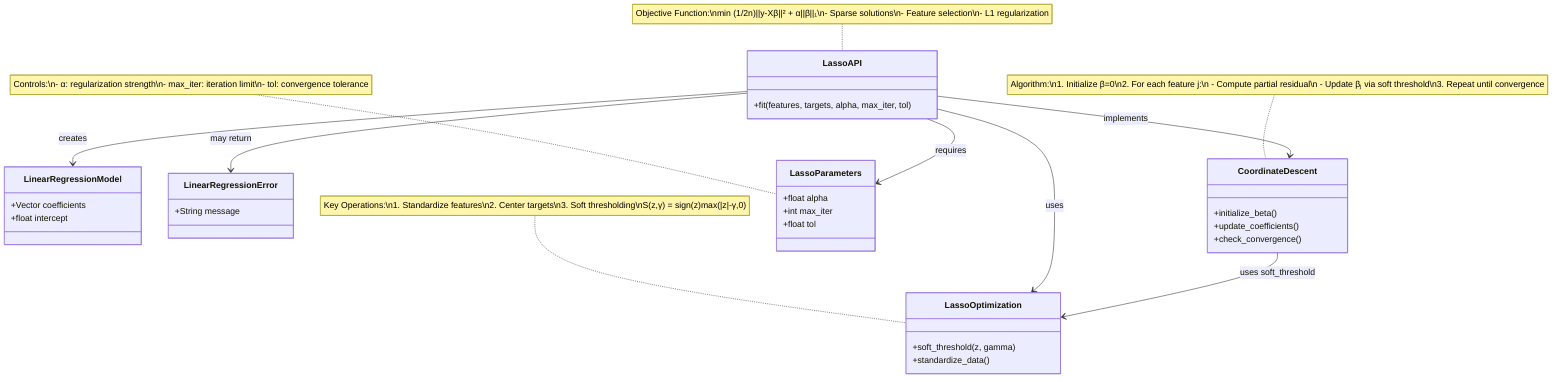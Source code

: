 classDiagram
    %% Base classes (imported)
    class LinearRegressionModel {
        +Vector coefficients
        +float intercept
    }

    class LinearRegressionError {
        +String message
    }

    %% Lasso-specific components
    class LassoOptimization {
        +soft_threshold(z, gamma)
        +standardize_data()
    }

    class CoordinateDescent {
        +initialize_beta()
        +update_coefficients()
        +check_convergence()
    }

    class LassoParameters {
        +float alpha
        +int max_iter
        +float tol
    }

    %% Main public interface
    class LassoAPI {
        +fit(features, targets, alpha, max_iter, tol)
    }

    %% Relationships
    LassoAPI --> LassoOptimization : uses
    LassoAPI --> CoordinateDescent : implements
    LassoAPI --> LinearRegressionModel : creates
    LassoAPI --> LinearRegressionError : may return
    LassoAPI --> LassoParameters : requires
    CoordinateDescent --> LassoOptimization : uses soft_threshold

    %% Mathematical notes
    note for LassoOptimization "Key Operations:\n1. Standardize features\n2. Center targets\n3. Soft thresholding\nS(z,γ) = sign(z)max(|z|-γ,0)"

    note for CoordinateDescent "Algorithm:\n1. Initialize β=0\n2. For each feature j:\n   - Compute partial residual\n   - Update βⱼ via soft threshold\n3. Repeat until convergence"

    note for LassoParameters "Controls:\n- α: regularization strength\n- max_iter: iteration limit\n- tol: convergence tolerance"

    note for LassoAPI "Objective Function:\nmin (1/2n)||y-Xβ||² + α||β||₁\n- Sparse solutions\n- Feature selection\n- L1 regularization"